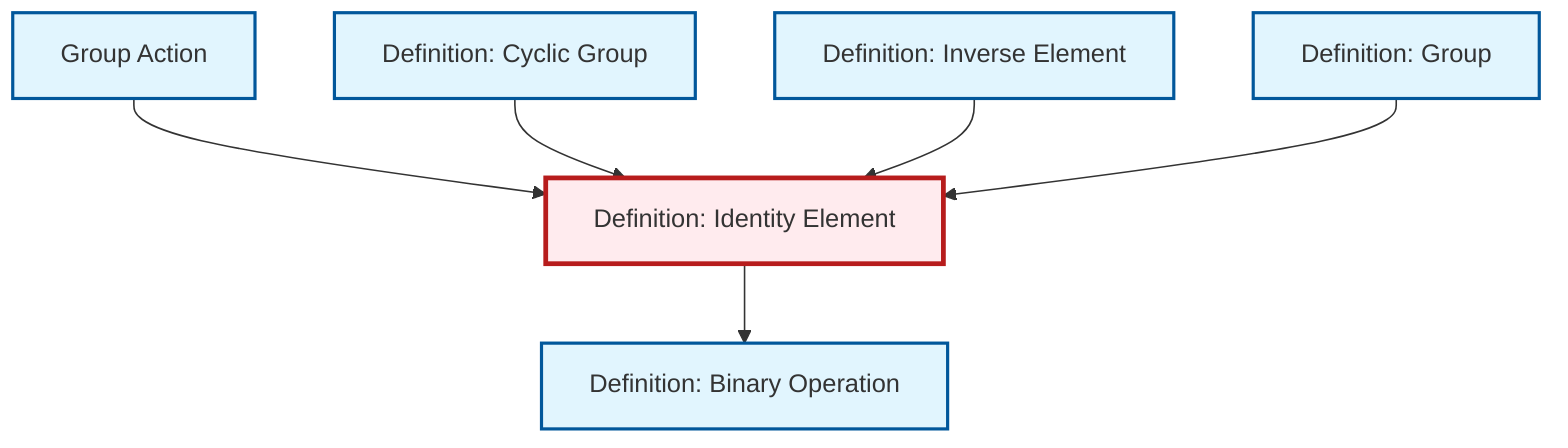 graph TD
    classDef definition fill:#e1f5fe,stroke:#01579b,stroke-width:2px
    classDef theorem fill:#f3e5f5,stroke:#4a148c,stroke-width:2px
    classDef axiom fill:#fff3e0,stroke:#e65100,stroke-width:2px
    classDef example fill:#e8f5e9,stroke:#1b5e20,stroke-width:2px
    classDef current fill:#ffebee,stroke:#b71c1c,stroke-width:3px
    def-group-action["Group Action"]:::definition
    def-inverse-element["Definition: Inverse Element"]:::definition
    def-group["Definition: Group"]:::definition
    def-identity-element["Definition: Identity Element"]:::definition
    def-binary-operation["Definition: Binary Operation"]:::definition
    def-cyclic-group["Definition: Cyclic Group"]:::definition
    def-group-action --> def-identity-element
    def-cyclic-group --> def-identity-element
    def-inverse-element --> def-identity-element
    def-group --> def-identity-element
    def-identity-element --> def-binary-operation
    class def-identity-element current